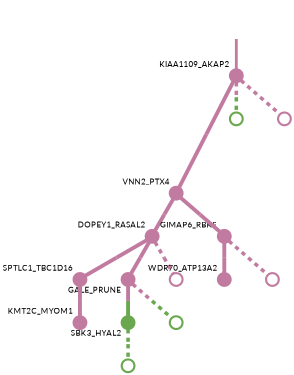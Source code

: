 strict digraph  {
graph[splines=false]; nodesep=0.7; rankdir=TB; ranksep=0.6; forcelabels=true; dpi=600; size=2.5;
0 [color="#c27ba0ff", fillcolor="#c27ba0ff", fixedsize=true, fontname=Lato, fontsize="12pt", height="0.25", label="", penwidth=3, shape=circle, style=filled, xlabel=KIAA1109_AKAP2];
1 [color="#c27ba0ff", fillcolor="#c27ba0ff", fixedsize=true, fontname=Lato, fontsize="12pt", height="0.25", label="", penwidth=3, shape=circle, style=filled, xlabel=VNN2_PTX4];
9 [color="#6aa84fff", fillcolor="#6aa84fff", fixedsize=true, fontname=Lato, fontsize="12pt", height="0.25", label="", penwidth=3, shape=circle, style=solid, xlabel=""];
12 [color="#c27ba0ff", fillcolor="#c27ba0ff", fixedsize=true, fontname=Lato, fontsize="12pt", height="0.25", label="", penwidth=3, shape=circle, style=solid, xlabel=""];
3 [color="#c27ba0ff", fillcolor="#c27ba0ff", fixedsize=true, fontname=Lato, fontsize="12pt", height="0.25", label="", penwidth=3, shape=circle, style=filled, xlabel=DOPEY1_RASAL2];
7 [color="#c27ba0ff", fillcolor="#c27ba0ff", fixedsize=true, fontname=Lato, fontsize="12pt", height="0.25", label="", penwidth=3, shape=circle, style=filled, xlabel=GIMAP6_RBKS];
4 [color="#c27ba0ff", fillcolor="#c27ba0ff", fixedsize=true, fontname=Lato, fontsize="12pt", height="0.25", label="", penwidth=3, shape=circle, style=filled, xlabel=SPTLC1_TBC1D16];
8 [color="#c27ba0ff", fillcolor="#c27ba0ff", fixedsize=true, fontname=Lato, fontsize="12pt", height="0.25", label="", penwidth=3, shape=circle, style=filled, xlabel=GALE_PRUNE];
13 [color="#c27ba0ff", fillcolor="#c27ba0ff", fixedsize=true, fontname=Lato, fontsize="12pt", height="0.25", label="", penwidth=3, shape=circle, style=solid, xlabel=""];
6 [color="#c27ba0ff", fillcolor="#c27ba0ff", fixedsize=true, fontname=Lato, fontsize="12pt", height="0.25", label="", penwidth=3, shape=circle, style=filled, xlabel=KMT2C_MYOM1];
5 [color="#6aa84fff", fillcolor="#6aa84fff", fixedsize=true, fontname=Lato, fontsize="12pt", height="0.25", label="", penwidth=3, shape=circle, style=filled, xlabel=SBK3_HYAL2];
10 [color="#6aa84fff", fillcolor="#6aa84fff", fixedsize=true, fontname=Lato, fontsize="12pt", height="0.25", label="", penwidth=3, shape=circle, style=solid, xlabel=""];
2 [color="#c27ba0ff", fillcolor="#c27ba0ff", fixedsize=true, fontname=Lato, fontsize="12pt", height="0.25", label="", penwidth=3, shape=circle, style=filled, xlabel=WDR70_ATP13A2];
14 [color="#c27ba0ff", fillcolor="#c27ba0ff", fixedsize=true, fontname=Lato, fontsize="12pt", height="0.25", label="", penwidth=3, shape=circle, style=solid, xlabel=""];
11 [color="#6aa84fff", fillcolor="#6aa84fff", fixedsize=true, fontname=Lato, fontsize="12pt", height="0.25", label="", penwidth=3, shape=circle, style=solid, xlabel=""];
normal [label="", penwidth=3, style=invis, xlabel=KIAA1109_AKAP2];
0 -> 1  [arrowsize=0, color="#c27ba0ff;0.5:#c27ba0ff", minlen="3.0", penwidth="5.5", style=solid];
0 -> 9  [arrowsize=0, color="#c27ba0ff;0.5:#6aa84fff", minlen="1.0251256227493286", penwidth=5, style=dashed];
0 -> 12  [arrowsize=0, color="#c27ba0ff;0.5:#c27ba0ff", minlen="1.0251256227493286", penwidth=5, style=dashed];
1 -> 3  [arrowsize=0, color="#c27ba0ff;0.5:#c27ba0ff", minlen="1.4522613286972046", penwidth="5.5", style=solid];
1 -> 7  [arrowsize=0, color="#c27ba0ff;0.5:#c27ba0ff", minlen="1.0603015422821045", penwidth="5.5", style=solid];
3 -> 4  [arrowsize=0, color="#c27ba0ff;0.5:#c27ba0ff", minlen="1.2211055755615234", penwidth="5.5", style=solid];
3 -> 8  [arrowsize=0, color="#c27ba0ff;0.5:#c27ba0ff", minlen="1.0502512454986572", penwidth="5.5", style=solid];
3 -> 13  [arrowsize=0, color="#c27ba0ff;0.5:#c27ba0ff", minlen="1.0251256227493286", penwidth=5, style=dashed];
7 -> 2  [arrowsize=0, color="#c27ba0ff;0.5:#c27ba0ff", minlen="1.6030151844024658", penwidth="5.5", style=solid];
7 -> 14  [arrowsize=0, color="#c27ba0ff;0.5:#c27ba0ff", minlen="1.0251256227493286", penwidth=5, style=dashed];
4 -> 6  [arrowsize=0, color="#c27ba0ff;0.5:#c27ba0ff", minlen="1.1105527877807617", penwidth="5.5", style=solid];
8 -> 5  [arrowsize=0, color="#c27ba0ff;0.5:#6aa84fff", minlen="1.1306532621383667", penwidth="5.5", style=solid];
8 -> 11  [arrowsize=0, color="#c27ba0ff;0.5:#6aa84fff", minlen="1.0251256227493286", penwidth=5, style=dashed];
5 -> 10  [arrowsize=0, color="#6aa84fff;0.5:#6aa84fff", minlen="1.0251256227493286", penwidth=5, style=dashed];
normal -> 0  [arrowsize=0, color="#c27ba0ff", label="", penwidth=4, style=solid];
}
